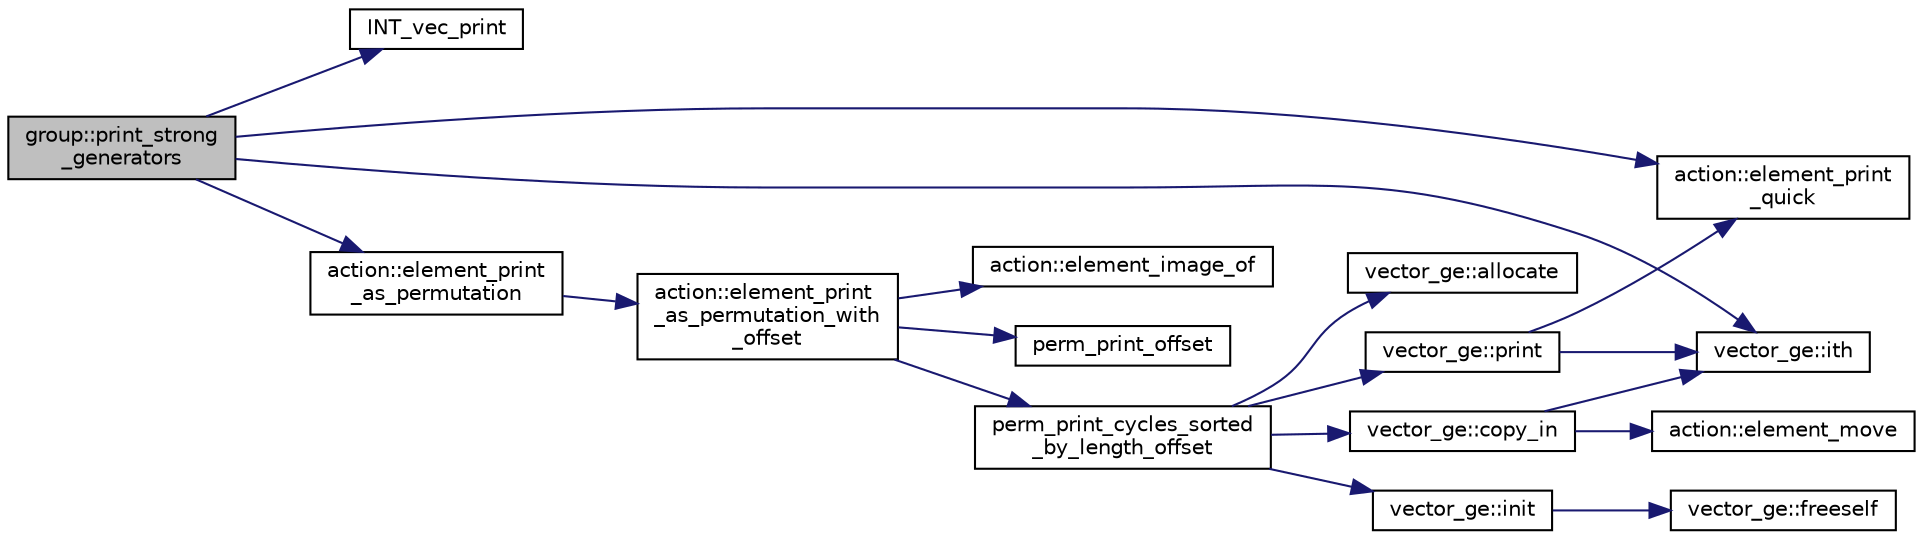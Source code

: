 digraph "group::print_strong_generators"
{
  edge [fontname="Helvetica",fontsize="10",labelfontname="Helvetica",labelfontsize="10"];
  node [fontname="Helvetica",fontsize="10",shape=record];
  rankdir="LR";
  Node1567 [label="group::print_strong\l_generators",height=0.2,width=0.4,color="black", fillcolor="grey75", style="filled", fontcolor="black"];
  Node1567 -> Node1568 [color="midnightblue",fontsize="10",style="solid",fontname="Helvetica"];
  Node1568 [label="INT_vec_print",height=0.2,width=0.4,color="black", fillcolor="white", style="filled",URL="$df/dbf/sajeeb_8_c.html#a79a5901af0b47dd0d694109543c027fe"];
  Node1567 -> Node1569 [color="midnightblue",fontsize="10",style="solid",fontname="Helvetica"];
  Node1569 [label="action::element_print\l_quick",height=0.2,width=0.4,color="black", fillcolor="white", style="filled",URL="$d2/d86/classaction.html#a4844680cf6750396f76494a28655265b"];
  Node1567 -> Node1570 [color="midnightblue",fontsize="10",style="solid",fontname="Helvetica"];
  Node1570 [label="vector_ge::ith",height=0.2,width=0.4,color="black", fillcolor="white", style="filled",URL="$d4/d6e/classvector__ge.html#a1ff002e8b746a9beb119d57dcd4a15ff"];
  Node1567 -> Node1571 [color="midnightblue",fontsize="10",style="solid",fontname="Helvetica"];
  Node1571 [label="action::element_print\l_as_permutation",height=0.2,width=0.4,color="black", fillcolor="white", style="filled",URL="$d2/d86/classaction.html#a2975618a8203187b688a67c947150bb8"];
  Node1571 -> Node1572 [color="midnightblue",fontsize="10",style="solid",fontname="Helvetica"];
  Node1572 [label="action::element_print\l_as_permutation_with\l_offset",height=0.2,width=0.4,color="black", fillcolor="white", style="filled",URL="$d2/d86/classaction.html#addd61d869434abaad431124a6d858396"];
  Node1572 -> Node1573 [color="midnightblue",fontsize="10",style="solid",fontname="Helvetica"];
  Node1573 [label="action::element_image_of",height=0.2,width=0.4,color="black", fillcolor="white", style="filled",URL="$d2/d86/classaction.html#ae09559d4537a048fc860f8a74a31393d"];
  Node1572 -> Node1574 [color="midnightblue",fontsize="10",style="solid",fontname="Helvetica"];
  Node1574 [label="perm_print_offset",height=0.2,width=0.4,color="black", fillcolor="white", style="filled",URL="$d2/d7c/combinatorics_8_c.html#ab87deef2ba9e4d2ce386a19eeaffecf3"];
  Node1572 -> Node1575 [color="midnightblue",fontsize="10",style="solid",fontname="Helvetica"];
  Node1575 [label="perm_print_cycles_sorted\l_by_length_offset",height=0.2,width=0.4,color="black", fillcolor="white", style="filled",URL="$d5/d90/action__global_8_c.html#a9d1f2e34879c04dbc45d08984a8066e3"];
  Node1575 -> Node1576 [color="midnightblue",fontsize="10",style="solid",fontname="Helvetica"];
  Node1576 [label="vector_ge::init",height=0.2,width=0.4,color="black", fillcolor="white", style="filled",URL="$d4/d6e/classvector__ge.html#afe1d6befd1f1501e6be34afbaa9d30a8"];
  Node1576 -> Node1577 [color="midnightblue",fontsize="10",style="solid",fontname="Helvetica"];
  Node1577 [label="vector_ge::freeself",height=0.2,width=0.4,color="black", fillcolor="white", style="filled",URL="$d4/d6e/classvector__ge.html#aa002e4b715cc73a9b8b367d29700b452"];
  Node1575 -> Node1578 [color="midnightblue",fontsize="10",style="solid",fontname="Helvetica"];
  Node1578 [label="vector_ge::allocate",height=0.2,width=0.4,color="black", fillcolor="white", style="filled",URL="$d4/d6e/classvector__ge.html#a35b062a9201b30f0a87bf87702d243ae"];
  Node1575 -> Node1579 [color="midnightblue",fontsize="10",style="solid",fontname="Helvetica"];
  Node1579 [label="vector_ge::copy_in",height=0.2,width=0.4,color="black", fillcolor="white", style="filled",URL="$d4/d6e/classvector__ge.html#ad02ebf2d4e8bbf095685aea921999145"];
  Node1579 -> Node1570 [color="midnightblue",fontsize="10",style="solid",fontname="Helvetica"];
  Node1579 -> Node1580 [color="midnightblue",fontsize="10",style="solid",fontname="Helvetica"];
  Node1580 [label="action::element_move",height=0.2,width=0.4,color="black", fillcolor="white", style="filled",URL="$d2/d86/classaction.html#a550947491bbb534d3d7951f50198a874"];
  Node1575 -> Node1581 [color="midnightblue",fontsize="10",style="solid",fontname="Helvetica"];
  Node1581 [label="vector_ge::print",height=0.2,width=0.4,color="black", fillcolor="white", style="filled",URL="$d4/d6e/classvector__ge.html#a0d260cce035c20b32d7989c50670aa8a"];
  Node1581 -> Node1569 [color="midnightblue",fontsize="10",style="solid",fontname="Helvetica"];
  Node1581 -> Node1570 [color="midnightblue",fontsize="10",style="solid",fontname="Helvetica"];
}
